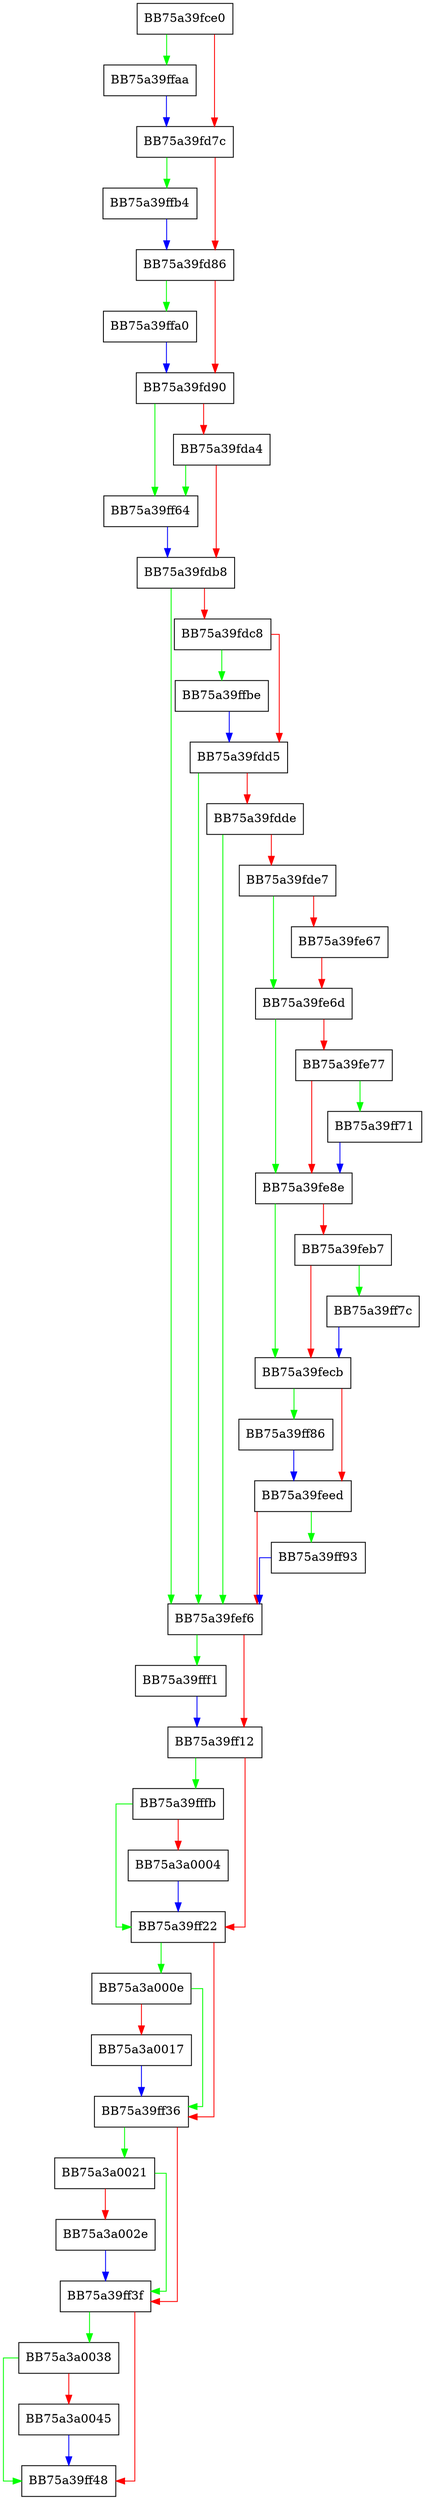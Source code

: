 digraph InitializeExePage {
  node [shape="box"];
  graph [splines=ortho];
  BB75a39fce0 -> BB75a39ffaa [color="green"];
  BB75a39fce0 -> BB75a39fd7c [color="red"];
  BB75a39fd7c -> BB75a39ffb4 [color="green"];
  BB75a39fd7c -> BB75a39fd86 [color="red"];
  BB75a39fd86 -> BB75a39ffa0 [color="green"];
  BB75a39fd86 -> BB75a39fd90 [color="red"];
  BB75a39fd90 -> BB75a39ff64 [color="green"];
  BB75a39fd90 -> BB75a39fda4 [color="red"];
  BB75a39fda4 -> BB75a39ff64 [color="green"];
  BB75a39fda4 -> BB75a39fdb8 [color="red"];
  BB75a39fdb8 -> BB75a39fef6 [color="green"];
  BB75a39fdb8 -> BB75a39fdc8 [color="red"];
  BB75a39fdc8 -> BB75a39ffbe [color="green"];
  BB75a39fdc8 -> BB75a39fdd5 [color="red"];
  BB75a39fdd5 -> BB75a39fef6 [color="green"];
  BB75a39fdd5 -> BB75a39fdde [color="red"];
  BB75a39fdde -> BB75a39fef6 [color="green"];
  BB75a39fdde -> BB75a39fde7 [color="red"];
  BB75a39fde7 -> BB75a39fe6d [color="green"];
  BB75a39fde7 -> BB75a39fe67 [color="red"];
  BB75a39fe67 -> BB75a39fe6d [color="red"];
  BB75a39fe6d -> BB75a39fe8e [color="green"];
  BB75a39fe6d -> BB75a39fe77 [color="red"];
  BB75a39fe77 -> BB75a39ff71 [color="green"];
  BB75a39fe77 -> BB75a39fe8e [color="red"];
  BB75a39fe8e -> BB75a39fecb [color="green"];
  BB75a39fe8e -> BB75a39feb7 [color="red"];
  BB75a39feb7 -> BB75a39ff7c [color="green"];
  BB75a39feb7 -> BB75a39fecb [color="red"];
  BB75a39fecb -> BB75a39ff86 [color="green"];
  BB75a39fecb -> BB75a39feed [color="red"];
  BB75a39feed -> BB75a39ff93 [color="green"];
  BB75a39feed -> BB75a39fef6 [color="red"];
  BB75a39fef6 -> BB75a39fff1 [color="green"];
  BB75a39fef6 -> BB75a39ff12 [color="red"];
  BB75a39ff12 -> BB75a39fffb [color="green"];
  BB75a39ff12 -> BB75a39ff22 [color="red"];
  BB75a39ff22 -> BB75a3a000e [color="green"];
  BB75a39ff22 -> BB75a39ff36 [color="red"];
  BB75a39ff36 -> BB75a3a0021 [color="green"];
  BB75a39ff36 -> BB75a39ff3f [color="red"];
  BB75a39ff3f -> BB75a3a0038 [color="green"];
  BB75a39ff3f -> BB75a39ff48 [color="red"];
  BB75a39ff64 -> BB75a39fdb8 [color="blue"];
  BB75a39ff71 -> BB75a39fe8e [color="blue"];
  BB75a39ff7c -> BB75a39fecb [color="blue"];
  BB75a39ff86 -> BB75a39feed [color="blue"];
  BB75a39ff93 -> BB75a39fef6 [color="blue"];
  BB75a39ffa0 -> BB75a39fd90 [color="blue"];
  BB75a39ffaa -> BB75a39fd7c [color="blue"];
  BB75a39ffb4 -> BB75a39fd86 [color="blue"];
  BB75a39ffbe -> BB75a39fdd5 [color="blue"];
  BB75a39fff1 -> BB75a39ff12 [color="blue"];
  BB75a39fffb -> BB75a39ff22 [color="green"];
  BB75a39fffb -> BB75a3a0004 [color="red"];
  BB75a3a0004 -> BB75a39ff22 [color="blue"];
  BB75a3a000e -> BB75a39ff36 [color="green"];
  BB75a3a000e -> BB75a3a0017 [color="red"];
  BB75a3a0017 -> BB75a39ff36 [color="blue"];
  BB75a3a0021 -> BB75a39ff3f [color="green"];
  BB75a3a0021 -> BB75a3a002e [color="red"];
  BB75a3a002e -> BB75a39ff3f [color="blue"];
  BB75a3a0038 -> BB75a39ff48 [color="green"];
  BB75a3a0038 -> BB75a3a0045 [color="red"];
  BB75a3a0045 -> BB75a39ff48 [color="blue"];
}